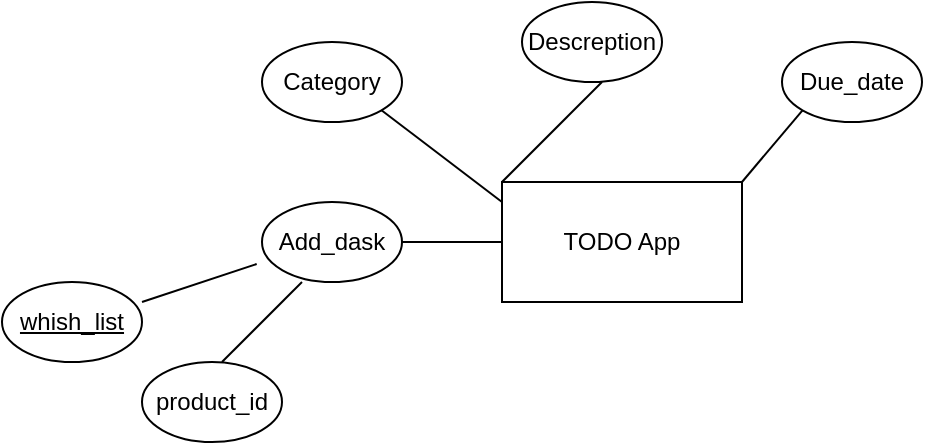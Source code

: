 <mxfile version="20.8.20" type="device"><diagram name="Page-1" id="Y9w7I8bRFVPwGWjV0FGF"><mxGraphModel dx="1258" dy="719" grid="1" gridSize="10" guides="1" tooltips="1" connect="1" arrows="1" fold="1" page="1" pageScale="1" pageWidth="850" pageHeight="1100" math="0" shadow="0"><root><mxCell id="0"/><mxCell id="1" parent="0"/><mxCell id="VxN4CBJtWqLXa1SbTZHF-1" value="TODO App" style="rounded=0;whiteSpace=wrap;html=1;" vertex="1" parent="1"><mxGeometry x="380" y="460" width="120" height="60" as="geometry"/></mxCell><mxCell id="VxN4CBJtWqLXa1SbTZHF-2" value="Category" style="ellipse;whiteSpace=wrap;html=1;" vertex="1" parent="1"><mxGeometry x="260" y="390" width="70" height="40" as="geometry"/></mxCell><mxCell id="VxN4CBJtWqLXa1SbTZHF-3" value="Add_dask" style="ellipse;whiteSpace=wrap;html=1;" vertex="1" parent="1"><mxGeometry x="260" y="470" width="70" height="40" as="geometry"/></mxCell><mxCell id="VxN4CBJtWqLXa1SbTZHF-5" value="Due_date" style="ellipse;whiteSpace=wrap;html=1;" vertex="1" parent="1"><mxGeometry x="520" y="390" width="70" height="40" as="geometry"/></mxCell><mxCell id="VxN4CBJtWqLXa1SbTZHF-6" value="Descreption" style="ellipse;whiteSpace=wrap;html=1;" vertex="1" parent="1"><mxGeometry x="390" y="370" width="70" height="40" as="geometry"/></mxCell><mxCell id="VxN4CBJtWqLXa1SbTZHF-7" value="&lt;u&gt;whish_list&lt;/u&gt;" style="ellipse;whiteSpace=wrap;html=1;" vertex="1" parent="1"><mxGeometry x="130" y="510" width="70" height="40" as="geometry"/></mxCell><mxCell id="VxN4CBJtWqLXa1SbTZHF-8" value="product_id" style="ellipse;whiteSpace=wrap;html=1;" vertex="1" parent="1"><mxGeometry x="200" y="550" width="70" height="40" as="geometry"/></mxCell><mxCell id="VxN4CBJtWqLXa1SbTZHF-13" value="" style="endArrow=none;html=1;rounded=0;entryX=-0.038;entryY=0.775;entryDx=0;entryDy=0;entryPerimeter=0;" edge="1" parent="1" target="VxN4CBJtWqLXa1SbTZHF-3"><mxGeometry width="50" height="50" relative="1" as="geometry"><mxPoint x="200" y="520" as="sourcePoint"/><mxPoint x="250" y="470" as="targetPoint"/></mxGeometry></mxCell><mxCell id="VxN4CBJtWqLXa1SbTZHF-15" value="" style="endArrow=none;html=1;rounded=0;" edge="1" parent="1"><mxGeometry width="50" height="50" relative="1" as="geometry"><mxPoint x="240" y="550" as="sourcePoint"/><mxPoint x="280" y="510" as="targetPoint"/></mxGeometry></mxCell><mxCell id="VxN4CBJtWqLXa1SbTZHF-17" value="" style="endArrow=none;html=1;rounded=0;entryX=0;entryY=1;entryDx=0;entryDy=0;" edge="1" parent="1" target="VxN4CBJtWqLXa1SbTZHF-5"><mxGeometry width="50" height="50" relative="1" as="geometry"><mxPoint x="500" y="460" as="sourcePoint"/><mxPoint x="550" y="410" as="targetPoint"/></mxGeometry></mxCell><mxCell id="VxN4CBJtWqLXa1SbTZHF-20" value="" style="endArrow=none;html=1;rounded=0;entryX=0;entryY=0.5;entryDx=0;entryDy=0;" edge="1" parent="1" target="VxN4CBJtWqLXa1SbTZHF-1"><mxGeometry width="50" height="50" relative="1" as="geometry"><mxPoint x="330" y="490" as="sourcePoint"/><mxPoint x="380" y="440" as="targetPoint"/></mxGeometry></mxCell><mxCell id="VxN4CBJtWqLXa1SbTZHF-21" value="" style="endArrow=none;html=1;rounded=0;" edge="1" parent="1"><mxGeometry width="50" height="50" relative="1" as="geometry"><mxPoint x="380" y="460" as="sourcePoint"/><mxPoint x="430" y="410" as="targetPoint"/></mxGeometry></mxCell><mxCell id="VxN4CBJtWqLXa1SbTZHF-22" value="" style="endArrow=none;html=1;rounded=0;exitX=1;exitY=1;exitDx=0;exitDy=0;" edge="1" parent="1" source="VxN4CBJtWqLXa1SbTZHF-2"><mxGeometry width="50" height="50" relative="1" as="geometry"><mxPoint x="310" y="460" as="sourcePoint"/><mxPoint x="380" y="470" as="targetPoint"/></mxGeometry></mxCell></root></mxGraphModel></diagram></mxfile>